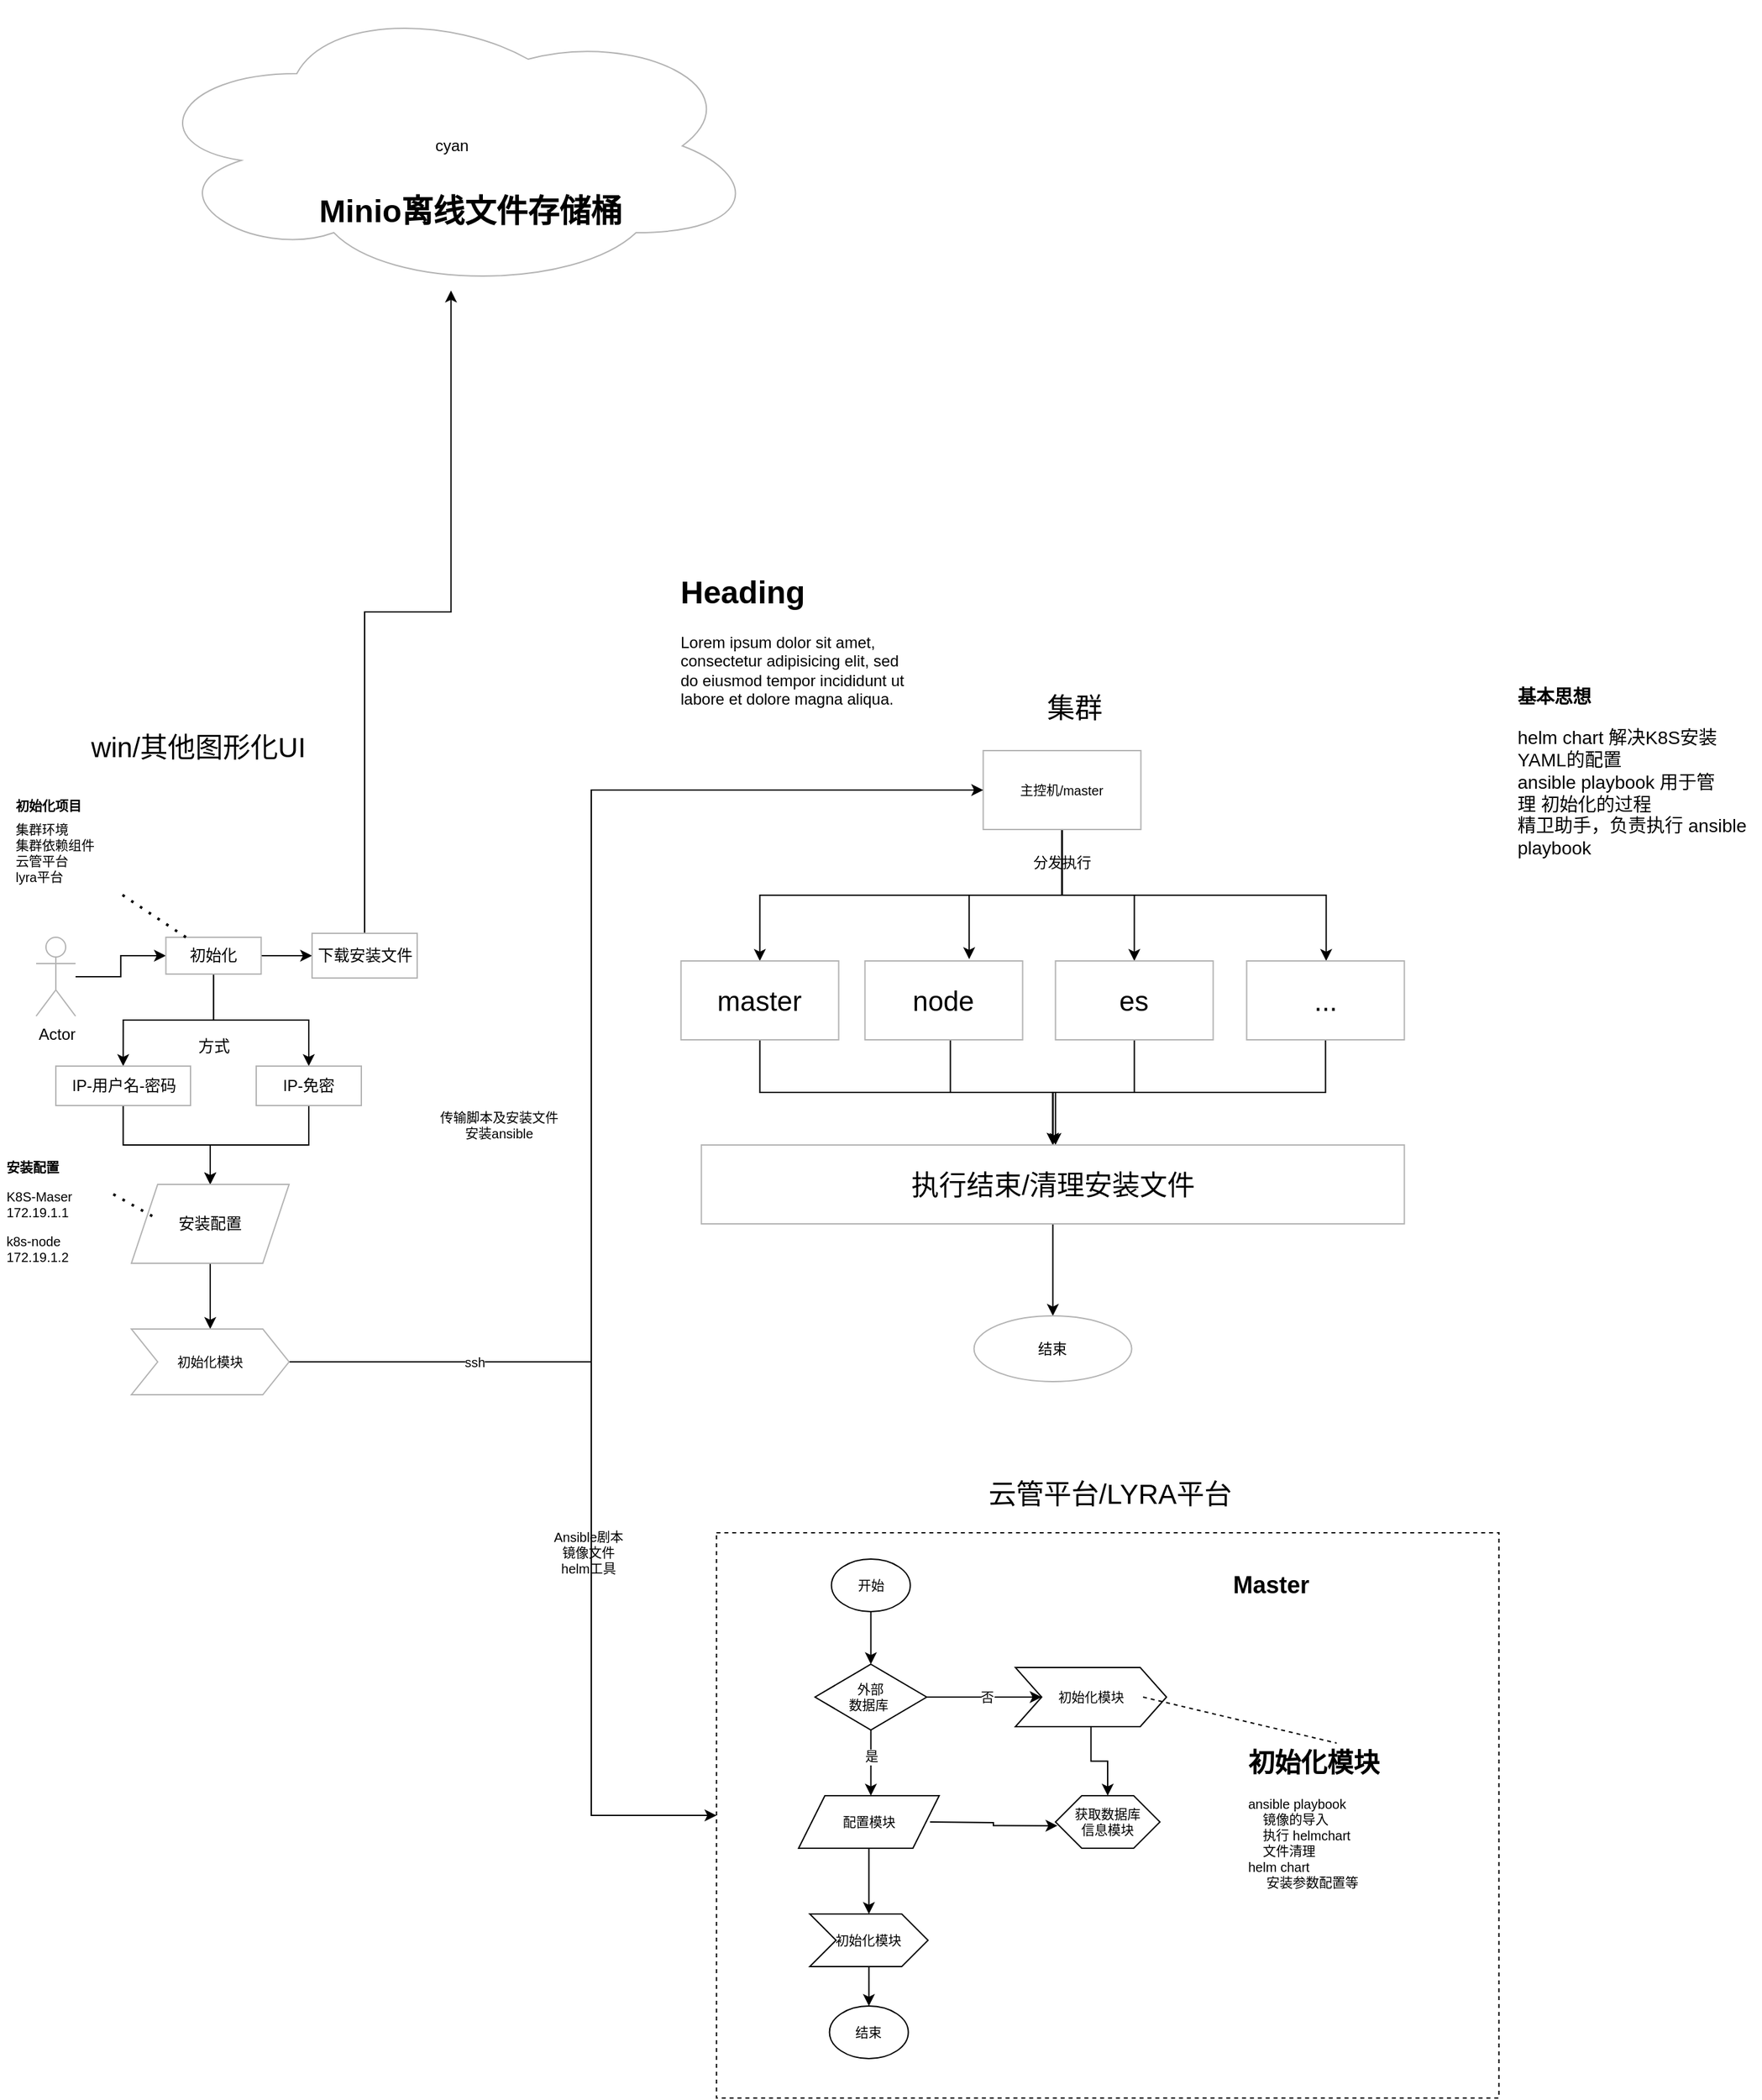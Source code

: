 <mxfile version="20.8.19" type="github">
  <diagram id="rCTj0MCx4Ofzy-mjGSed" name="第 1 页">
    <mxGraphModel dx="2391" dy="-3550" grid="1" gridSize="10" guides="1" tooltips="1" connect="1" arrows="1" fold="1" page="1" pageScale="1" pageWidth="827" pageHeight="1169" background="#FFFFFF" math="0" shadow="0">
      <root>
        <mxCell id="0" />
        <mxCell id="1" parent="0" />
        <mxCell id="69FnCZtDJT8fpM_irl-X-1" value="" style="rounded=0;whiteSpace=wrap;html=1;fontSize=10;dashed=1;" parent="1" vertex="1">
          <mxGeometry x="805.29" y="5955" width="595.5" height="430" as="geometry" />
        </mxCell>
        <mxCell id="69FnCZtDJT8fpM_irl-X-2" value="cyan" style="ellipse;shape=cloud;whiteSpace=wrap;html=1;strokeColor=#B3B3B3;" parent="1" vertex="1">
          <mxGeometry x="368.5" y="4790" width="469.5" height="220" as="geometry" />
        </mxCell>
        <mxCell id="69FnCZtDJT8fpM_irl-X-3" style="edgeStyle=orthogonalEdgeStyle;rounded=0;orthogonalLoop=1;jettySize=auto;html=1;entryX=0;entryY=0.5;entryDx=0;entryDy=0;" parent="1" source="69FnCZtDJT8fpM_irl-X-4" target="69FnCZtDJT8fpM_irl-X-8" edge="1">
          <mxGeometry relative="1" as="geometry" />
        </mxCell>
        <mxCell id="69FnCZtDJT8fpM_irl-X-4" value="Actor" style="shape=umlActor;verticalLabelPosition=bottom;verticalAlign=top;html=1;outlineConnect=0;strokeColor=#B3B3B3;" parent="1" vertex="1">
          <mxGeometry x="287.5" y="5502" width="30" height="60" as="geometry" />
        </mxCell>
        <mxCell id="69FnCZtDJT8fpM_irl-X-5" style="edgeStyle=orthogonalEdgeStyle;rounded=0;orthogonalLoop=1;jettySize=auto;html=1;entryX=0.5;entryY=0;entryDx=0;entryDy=0;" parent="1" source="69FnCZtDJT8fpM_irl-X-8" target="69FnCZtDJT8fpM_irl-X-10" edge="1">
          <mxGeometry relative="1" as="geometry">
            <mxPoint x="422.529" y="5562" as="targetPoint" />
          </mxGeometry>
        </mxCell>
        <mxCell id="69FnCZtDJT8fpM_irl-X-6" style="edgeStyle=orthogonalEdgeStyle;rounded=0;orthogonalLoop=1;jettySize=auto;html=1;entryX=0.5;entryY=0;entryDx=0;entryDy=0;" parent="1" source="69FnCZtDJT8fpM_irl-X-8" target="69FnCZtDJT8fpM_irl-X-12" edge="1">
          <mxGeometry relative="1" as="geometry" />
        </mxCell>
        <mxCell id="69FnCZtDJT8fpM_irl-X-7" value="" style="edgeStyle=orthogonalEdgeStyle;rounded=0;orthogonalLoop=1;jettySize=auto;html=1;" parent="1" source="69FnCZtDJT8fpM_irl-X-8" target="69FnCZtDJT8fpM_irl-X-15" edge="1">
          <mxGeometry relative="1" as="geometry" />
        </mxCell>
        <mxCell id="69FnCZtDJT8fpM_irl-X-8" value="初始化" style="rounded=0;whiteSpace=wrap;html=1;strokeColor=#B3B3B3;" parent="1" vertex="1">
          <mxGeometry x="386.25" y="5502" width="72.5" height="28" as="geometry" />
        </mxCell>
        <mxCell id="69FnCZtDJT8fpM_irl-X-9" style="edgeStyle=orthogonalEdgeStyle;rounded=0;orthogonalLoop=1;jettySize=auto;html=1;entryX=0.5;entryY=0;entryDx=0;entryDy=0;" parent="1" source="69FnCZtDJT8fpM_irl-X-10" target="69FnCZtDJT8fpM_irl-X-17" edge="1">
          <mxGeometry relative="1" as="geometry" />
        </mxCell>
        <mxCell id="69FnCZtDJT8fpM_irl-X-10" value="IP-用户名-密码" style="rounded=0;whiteSpace=wrap;html=1;strokeColor=#B3B3B3;" parent="1" vertex="1">
          <mxGeometry x="302.5" y="5600" width="102.5" height="30" as="geometry" />
        </mxCell>
        <mxCell id="69FnCZtDJT8fpM_irl-X-11" style="edgeStyle=orthogonalEdgeStyle;rounded=0;orthogonalLoop=1;jettySize=auto;html=1;entryX=0.5;entryY=0;entryDx=0;entryDy=0;" parent="1" source="69FnCZtDJT8fpM_irl-X-12" target="69FnCZtDJT8fpM_irl-X-17" edge="1">
          <mxGeometry relative="1" as="geometry" />
        </mxCell>
        <mxCell id="69FnCZtDJT8fpM_irl-X-12" value="IP-免密" style="rounded=0;whiteSpace=wrap;html=1;strokeColor=#B3B3B3;" parent="1" vertex="1">
          <mxGeometry x="455" y="5600" width="80" height="30" as="geometry" />
        </mxCell>
        <mxCell id="69FnCZtDJT8fpM_irl-X-13" value="方式" style="text;html=1;strokeColor=none;fillColor=none;align=center;verticalAlign=middle;whiteSpace=wrap;rounded=0;" parent="1" vertex="1">
          <mxGeometry x="392.5" y="5570" width="60" height="30" as="geometry" />
        </mxCell>
        <mxCell id="69FnCZtDJT8fpM_irl-X-14" style="edgeStyle=orthogonalEdgeStyle;rounded=0;orthogonalLoop=1;jettySize=auto;html=1;" parent="1" source="69FnCZtDJT8fpM_irl-X-15" target="69FnCZtDJT8fpM_irl-X-2" edge="1">
          <mxGeometry relative="1" as="geometry" />
        </mxCell>
        <mxCell id="69FnCZtDJT8fpM_irl-X-15" value="下载安装文件" style="whiteSpace=wrap;html=1;strokeColor=#B3B3B3;rounded=0;" parent="1" vertex="1">
          <mxGeometry x="497.5" y="5499" width="80" height="34" as="geometry" />
        </mxCell>
        <mxCell id="69FnCZtDJT8fpM_irl-X-16" style="edgeStyle=orthogonalEdgeStyle;rounded=0;orthogonalLoop=1;jettySize=auto;html=1;entryX=0.5;entryY=0;entryDx=0;entryDy=0;fontSize=10;" parent="1" source="69FnCZtDJT8fpM_irl-X-17" target="69FnCZtDJT8fpM_irl-X-29" edge="1">
          <mxGeometry relative="1" as="geometry" />
        </mxCell>
        <mxCell id="69FnCZtDJT8fpM_irl-X-17" value="安装配置" style="shape=parallelogram;perimeter=parallelogramPerimeter;whiteSpace=wrap;html=1;fixedSize=1;strokeColor=#B3B3B3;" parent="1" vertex="1">
          <mxGeometry x="360" y="5690" width="120" height="60" as="geometry" />
        </mxCell>
        <mxCell id="69FnCZtDJT8fpM_irl-X-18" value="&lt;h1 style=&quot;font-size: 10px;&quot;&gt;安装配置&lt;/h1&gt;&lt;p style=&quot;font-size: 10px;&quot;&gt;K8S-Maser&lt;br style=&quot;font-size: 10px;&quot;&gt;172.19.1.1&lt;/p&gt;&lt;p style=&quot;font-size: 10px;&quot;&gt;k8s-node&lt;br style=&quot;font-size: 10px;&quot;&gt;&lt;span style=&quot;background-color: initial; font-size: 10px;&quot;&gt;172.19.1.2&lt;/span&gt;&lt;/p&gt;" style="text;html=1;strokeColor=none;fillColor=none;spacing=5;spacingTop=-20;overflow=hidden;rounded=0;fontSize=10;" parent="1" vertex="1">
          <mxGeometry x="260" y="5675" width="86.25" height="90" as="geometry" />
        </mxCell>
        <mxCell id="69FnCZtDJT8fpM_irl-X-19" style="edgeStyle=orthogonalEdgeStyle;rounded=0;orthogonalLoop=1;jettySize=auto;html=1;entryX=0.661;entryY=-0.023;entryDx=0;entryDy=0;entryPerimeter=0;fontSize=21;" parent="1" source="69FnCZtDJT8fpM_irl-X-23" target="69FnCZtDJT8fpM_irl-X-36" edge="1">
          <mxGeometry relative="1" as="geometry" />
        </mxCell>
        <mxCell id="69FnCZtDJT8fpM_irl-X-20" style="edgeStyle=orthogonalEdgeStyle;rounded=0;orthogonalLoop=1;jettySize=auto;html=1;entryX=0.5;entryY=0;entryDx=0;entryDy=0;fontSize=21;exitX=0.5;exitY=1;exitDx=0;exitDy=0;" parent="1" source="69FnCZtDJT8fpM_irl-X-23" target="69FnCZtDJT8fpM_irl-X-38" edge="1">
          <mxGeometry relative="1" as="geometry">
            <mxPoint x="998.29" y="5430" as="sourcePoint" />
          </mxGeometry>
        </mxCell>
        <mxCell id="69FnCZtDJT8fpM_irl-X-21" style="edgeStyle=orthogonalEdgeStyle;rounded=0;orthogonalLoop=1;jettySize=auto;html=1;fontSize=21;" parent="1" source="69FnCZtDJT8fpM_irl-X-23" target="69FnCZtDJT8fpM_irl-X-40" edge="1">
          <mxGeometry relative="1" as="geometry">
            <Array as="points">
              <mxPoint x="1068.29" y="5470" />
              <mxPoint x="1269.29" y="5470" />
            </Array>
          </mxGeometry>
        </mxCell>
        <mxCell id="69FnCZtDJT8fpM_irl-X-22" style="edgeStyle=orthogonalEdgeStyle;rounded=0;orthogonalLoop=1;jettySize=auto;html=1;entryX=0.5;entryY=0;entryDx=0;entryDy=0;fontSize=21;" parent="1" source="69FnCZtDJT8fpM_irl-X-23" target="69FnCZtDJT8fpM_irl-X-34" edge="1">
          <mxGeometry relative="1" as="geometry">
            <Array as="points">
              <mxPoint x="1068.29" y="5470" />
              <mxPoint x="838.29" y="5470" />
            </Array>
          </mxGeometry>
        </mxCell>
        <mxCell id="69FnCZtDJT8fpM_irl-X-23" value="主控机/master" style="rounded=0;whiteSpace=wrap;html=1;strokeColor=#B3B3B3;fontSize=10;" parent="1" vertex="1">
          <mxGeometry x="1008.29" y="5360" width="120" height="60" as="geometry" />
        </mxCell>
        <mxCell id="69FnCZtDJT8fpM_irl-X-24" value="" style="endArrow=none;dashed=1;html=1;dashPattern=1 3;strokeWidth=2;rounded=0;fontSize=10;exitX=1;exitY=0.25;exitDx=0;exitDy=0;" parent="1" source="69FnCZtDJT8fpM_irl-X-18" edge="1">
          <mxGeometry width="50" height="50" relative="1" as="geometry">
            <mxPoint x="327.5" y="5765" as="sourcePoint" />
            <mxPoint x="377.5" y="5715" as="targetPoint" />
          </mxGeometry>
        </mxCell>
        <mxCell id="69FnCZtDJT8fpM_irl-X-25" style="edgeStyle=orthogonalEdgeStyle;rounded=0;orthogonalLoop=1;jettySize=auto;html=1;entryX=0;entryY=0.5;entryDx=0;entryDy=0;fontSize=10;" parent="1" source="69FnCZtDJT8fpM_irl-X-29" target="69FnCZtDJT8fpM_irl-X-23" edge="1">
          <mxGeometry relative="1" as="geometry">
            <Array as="points">
              <mxPoint x="710" y="5825" />
              <mxPoint x="710" y="5390" />
            </Array>
          </mxGeometry>
        </mxCell>
        <mxCell id="69FnCZtDJT8fpM_irl-X-27" style="edgeStyle=orthogonalEdgeStyle;rounded=0;orthogonalLoop=1;jettySize=auto;html=1;fontSize=10;entryX=0;entryY=0.5;entryDx=0;entryDy=0;startArrow=none;" parent="1" source="69FnCZtDJT8fpM_irl-X-47" target="69FnCZtDJT8fpM_irl-X-1" edge="1">
          <mxGeometry relative="1" as="geometry">
            <mxPoint x="830" y="6020" as="targetPoint" />
            <Array as="points">
              <mxPoint x="710" y="5825" />
              <mxPoint x="710" y="6170" />
            </Array>
          </mxGeometry>
        </mxCell>
        <mxCell id="69FnCZtDJT8fpM_irl-X-28" value="ssh" style="edgeLabel;html=1;align=center;verticalAlign=middle;resizable=0;points=[];fontSize=10;" parent="69FnCZtDJT8fpM_irl-X-27" vertex="1" connectable="0">
          <mxGeometry x="0.982" relative="1" as="geometry">
            <mxPoint x="-180" y="-345" as="offset" />
          </mxGeometry>
        </mxCell>
        <mxCell id="69FnCZtDJT8fpM_irl-X-29" value="初始化模块" style="shape=step;perimeter=stepPerimeter;whiteSpace=wrap;html=1;fixedSize=1;strokeColor=#B3B3B3;fontSize=10;" parent="1" vertex="1">
          <mxGeometry x="360" y="5800" width="120" height="50" as="geometry" />
        </mxCell>
        <mxCell id="69FnCZtDJT8fpM_irl-X-30" value="传输脚本及安装文件&lt;br&gt;安装ansible" style="text;html=1;strokeColor=none;fillColor=none;align=center;verticalAlign=middle;whiteSpace=wrap;rounded=0;fontSize=10;" parent="1" vertex="1">
          <mxGeometry x="575" y="5630" width="130" height="30" as="geometry" />
        </mxCell>
        <mxCell id="69FnCZtDJT8fpM_irl-X-31" value="win/其他图形化UI" style="text;html=1;strokeColor=none;fillColor=none;align=center;verticalAlign=middle;whiteSpace=wrap;rounded=0;fontSize=21;" parent="1" vertex="1">
          <mxGeometry x="317.5" y="5342" width="186" height="30" as="geometry" />
        </mxCell>
        <mxCell id="69FnCZtDJT8fpM_irl-X-32" value="集群" style="text;html=1;strokeColor=none;fillColor=none;align=center;verticalAlign=middle;whiteSpace=wrap;rounded=0;fontSize=21;" parent="1" vertex="1">
          <mxGeometry x="978.29" y="5312" width="200" height="30" as="geometry" />
        </mxCell>
        <mxCell id="69FnCZtDJT8fpM_irl-X-33" style="edgeStyle=orthogonalEdgeStyle;rounded=0;orthogonalLoop=1;jettySize=auto;html=1;entryX=0.5;entryY=0;entryDx=0;entryDy=0;fontSize=11;" parent="1" source="69FnCZtDJT8fpM_irl-X-34" target="69FnCZtDJT8fpM_irl-X-43" edge="1">
          <mxGeometry relative="1" as="geometry" />
        </mxCell>
        <mxCell id="69FnCZtDJT8fpM_irl-X-34" value="master" style="rounded=0;whiteSpace=wrap;html=1;strokeColor=#B3B3B3;fontSize=21;" parent="1" vertex="1">
          <mxGeometry x="778.29" y="5520" width="120" height="60" as="geometry" />
        </mxCell>
        <mxCell id="69FnCZtDJT8fpM_irl-X-35" style="edgeStyle=orthogonalEdgeStyle;rounded=0;orthogonalLoop=1;jettySize=auto;html=1;fontSize=11;" parent="1" source="69FnCZtDJT8fpM_irl-X-36" edge="1">
          <mxGeometry relative="1" as="geometry">
            <mxPoint x="1063.29" y="5660" as="targetPoint" />
            <Array as="points">
              <mxPoint x="983.29" y="5620" />
              <mxPoint x="1063.29" y="5620" />
            </Array>
          </mxGeometry>
        </mxCell>
        <mxCell id="69FnCZtDJT8fpM_irl-X-36" value="node" style="rounded=0;whiteSpace=wrap;html=1;strokeColor=#B3B3B3;fontSize=21;" parent="1" vertex="1">
          <mxGeometry x="918.29" y="5520" width="120" height="60" as="geometry" />
        </mxCell>
        <mxCell id="69FnCZtDJT8fpM_irl-X-37" style="edgeStyle=orthogonalEdgeStyle;rounded=0;orthogonalLoop=1;jettySize=auto;html=1;entryX=0.5;entryY=0;entryDx=0;entryDy=0;fontSize=11;" parent="1" source="69FnCZtDJT8fpM_irl-X-38" target="69FnCZtDJT8fpM_irl-X-43" edge="1">
          <mxGeometry relative="1" as="geometry" />
        </mxCell>
        <mxCell id="69FnCZtDJT8fpM_irl-X-38" value="es" style="rounded=0;whiteSpace=wrap;html=1;strokeColor=#B3B3B3;fontSize=21;" parent="1" vertex="1">
          <mxGeometry x="1063.29" y="5520" width="120" height="60" as="geometry" />
        </mxCell>
        <mxCell id="69FnCZtDJT8fpM_irl-X-39" style="edgeStyle=orthogonalEdgeStyle;rounded=0;orthogonalLoop=1;jettySize=auto;html=1;entryX=0.5;entryY=0;entryDx=0;entryDy=0;fontSize=11;" parent="1" source="69FnCZtDJT8fpM_irl-X-40" target="69FnCZtDJT8fpM_irl-X-43" edge="1">
          <mxGeometry relative="1" as="geometry" />
        </mxCell>
        <mxCell id="69FnCZtDJT8fpM_irl-X-40" value="..." style="rounded=0;whiteSpace=wrap;html=1;strokeColor=#B3B3B3;fontSize=21;" parent="1" vertex="1">
          <mxGeometry x="1208.79" y="5520" width="120" height="60" as="geometry" />
        </mxCell>
        <mxCell id="69FnCZtDJT8fpM_irl-X-41" value="分发执行" style="text;html=1;strokeColor=none;fillColor=none;align=center;verticalAlign=middle;whiteSpace=wrap;rounded=0;fontSize=11;" parent="1" vertex="1">
          <mxGeometry x="984.79" y="5430" width="167" height="30" as="geometry" />
        </mxCell>
        <mxCell id="69FnCZtDJT8fpM_irl-X-42" style="edgeStyle=orthogonalEdgeStyle;rounded=0;orthogonalLoop=1;jettySize=auto;html=1;entryX=0.5;entryY=0;entryDx=0;entryDy=0;fontSize=11;" parent="1" source="69FnCZtDJT8fpM_irl-X-43" target="69FnCZtDJT8fpM_irl-X-44" edge="1">
          <mxGeometry relative="1" as="geometry" />
        </mxCell>
        <mxCell id="69FnCZtDJT8fpM_irl-X-43" value="执行结束/清理安装文件" style="rounded=0;whiteSpace=wrap;html=1;strokeColor=#B3B3B3;fontSize=21;" parent="1" vertex="1">
          <mxGeometry x="793.79" y="5660" width="535" height="60" as="geometry" />
        </mxCell>
        <mxCell id="69FnCZtDJT8fpM_irl-X-44" value="结束" style="ellipse;whiteSpace=wrap;html=1;strokeColor=#B3B3B3;fontSize=11;" parent="1" vertex="1">
          <mxGeometry x="1001.29" y="5790" width="120" height="50" as="geometry" />
        </mxCell>
        <mxCell id="69FnCZtDJT8fpM_irl-X-45" value="&lt;h1 style=&quot;font-size: 10px;&quot;&gt;初始化项目&lt;/h1&gt;&lt;div style=&quot;font-size: 10px;&quot;&gt;集群环境&lt;/div&gt;&lt;div style=&quot;font-size: 10px;&quot;&gt;集群依赖组件&lt;/div&gt;&lt;div style=&quot;font-size: 10px;&quot;&gt;云管平台&lt;/div&gt;&lt;div style=&quot;font-size: 10px;&quot;&gt;lyra平台&lt;/div&gt;" style="text;html=1;strokeColor=none;fillColor=none;spacing=5;spacingTop=-20;whiteSpace=wrap;overflow=hidden;rounded=0;fontSize=10;" parent="1" vertex="1">
          <mxGeometry x="266.88" y="5400" width="83.12" height="80" as="geometry" />
        </mxCell>
        <mxCell id="69FnCZtDJT8fpM_irl-X-46" value="" style="endArrow=none;dashed=1;html=1;dashPattern=1 3;strokeWidth=2;rounded=0;fontSize=10;" parent="1" source="69FnCZtDJT8fpM_irl-X-8" target="69FnCZtDJT8fpM_irl-X-45" edge="1">
          <mxGeometry width="50" height="50" relative="1" as="geometry">
            <mxPoint x="330" y="5500" as="sourcePoint" />
            <mxPoint x="380" y="5450" as="targetPoint" />
          </mxGeometry>
        </mxCell>
        <mxCell id="69FnCZtDJT8fpM_irl-X-48" value="云管平台/LYRA平台" style="text;html=1;strokeColor=none;fillColor=none;align=center;verticalAlign=middle;whiteSpace=wrap;rounded=0;fontSize=21;" parent="1" vertex="1">
          <mxGeometry x="1004.79" y="5910" width="200" height="30" as="geometry" />
        </mxCell>
        <mxCell id="69FnCZtDJT8fpM_irl-X-49" style="edgeStyle=orthogonalEdgeStyle;rounded=0;orthogonalLoop=1;jettySize=auto;html=1;fontSize=10;" parent="1" source="69FnCZtDJT8fpM_irl-X-53" edge="1">
          <mxGeometry relative="1" as="geometry">
            <mxPoint x="922.79" y="6155" as="targetPoint" />
          </mxGeometry>
        </mxCell>
        <mxCell id="69FnCZtDJT8fpM_irl-X-50" value="是" style="edgeLabel;html=1;align=center;verticalAlign=middle;resizable=0;points=[];fontSize=10;" parent="69FnCZtDJT8fpM_irl-X-49" vertex="1" connectable="0">
          <mxGeometry x="0.779" y="-1" relative="1" as="geometry">
            <mxPoint x="1" y="-25" as="offset" />
          </mxGeometry>
        </mxCell>
        <mxCell id="69FnCZtDJT8fpM_irl-X-51" style="edgeStyle=orthogonalEdgeStyle;rounded=0;orthogonalLoop=1;jettySize=auto;html=1;fontSize=10;entryX=0;entryY=0.5;entryDx=0;entryDy=0;" parent="1" source="69FnCZtDJT8fpM_irl-X-53" target="69FnCZtDJT8fpM_irl-X-55" edge="1">
          <mxGeometry relative="1" as="geometry">
            <mxPoint x="1047.29" y="6080.067" as="targetPoint" />
          </mxGeometry>
        </mxCell>
        <mxCell id="69FnCZtDJT8fpM_irl-X-52" value="否" style="edgeLabel;html=1;align=center;verticalAlign=middle;resizable=0;points=[];fontSize=10;" parent="69FnCZtDJT8fpM_irl-X-51" vertex="1" connectable="0">
          <mxGeometry x="0.86" y="-1" relative="1" as="geometry">
            <mxPoint x="-36" y="-1" as="offset" />
          </mxGeometry>
        </mxCell>
        <mxCell id="69FnCZtDJT8fpM_irl-X-53" value="外部&lt;br&gt;数据库&amp;nbsp;" style="rhombus;whiteSpace=wrap;html=1;fontSize=10;" parent="1" vertex="1">
          <mxGeometry x="880.29" y="6055" width="85" height="50" as="geometry" />
        </mxCell>
        <mxCell id="69FnCZtDJT8fpM_irl-X-54" style="edgeStyle=orthogonalEdgeStyle;rounded=0;orthogonalLoop=1;jettySize=auto;html=1;entryX=0.5;entryY=0;entryDx=0;entryDy=0;fontSize=10;" parent="1" source="69FnCZtDJT8fpM_irl-X-55" target="69FnCZtDJT8fpM_irl-X-58" edge="1">
          <mxGeometry relative="1" as="geometry" />
        </mxCell>
        <mxCell id="69FnCZtDJT8fpM_irl-X-55" value="初始化模块" style="shape=step;perimeter=stepPerimeter;whiteSpace=wrap;html=1;fixedSize=1;fontSize=10;" parent="1" vertex="1">
          <mxGeometry x="1032.79" y="6057.5" width="115" height="45" as="geometry" />
        </mxCell>
        <mxCell id="69FnCZtDJT8fpM_irl-X-56" value="&lt;h1&gt;初始化模块&lt;/h1&gt;&lt;p&gt;ansible playbook&lt;br&gt;&amp;nbsp; &amp;nbsp; 镜像的导入&lt;br&gt;&amp;nbsp; &amp;nbsp; 执行 helmchart&lt;br&gt;&amp;nbsp; &amp;nbsp; 文件清理&lt;br&gt;helm chart&amp;nbsp;&lt;br&gt;&amp;nbsp; &amp;nbsp; &amp;nbsp;安装参数配置等&amp;nbsp;&lt;br&gt;&lt;br&gt;&lt;br&gt;&lt;/p&gt;" style="text;html=1;strokeColor=none;fillColor=none;spacing=5;spacingTop=-20;whiteSpace=wrap;overflow=hidden;rounded=0;fontSize=10;" parent="1" vertex="1">
          <mxGeometry x="1204.79" y="6115" width="145" height="130" as="geometry" />
        </mxCell>
        <mxCell id="69FnCZtDJT8fpM_irl-X-57" style="edgeStyle=orthogonalEdgeStyle;rounded=0;orthogonalLoop=1;jettySize=auto;html=1;entryX=0.019;entryY=0.571;entryDx=0;entryDy=0;entryPerimeter=0;fontSize=10;" parent="1" target="69FnCZtDJT8fpM_irl-X-58" edge="1">
          <mxGeometry relative="1" as="geometry">
            <mxPoint x="967.79" y="6175" as="sourcePoint" />
          </mxGeometry>
        </mxCell>
        <mxCell id="69FnCZtDJT8fpM_irl-X-58" value="获取数据库&lt;br&gt;信息模块" style="shape=hexagon;perimeter=hexagonPerimeter2;whiteSpace=wrap;html=1;fixedSize=1;fontSize=10;" parent="1" vertex="1">
          <mxGeometry x="1063.29" y="6155" width="79.5" height="40" as="geometry" />
        </mxCell>
        <mxCell id="69FnCZtDJT8fpM_irl-X-59" style="edgeStyle=orthogonalEdgeStyle;rounded=0;orthogonalLoop=1;jettySize=auto;html=1;fontSize=10;" parent="1" source="69FnCZtDJT8fpM_irl-X-60" target="69FnCZtDJT8fpM_irl-X-63" edge="1">
          <mxGeometry relative="1" as="geometry" />
        </mxCell>
        <mxCell id="69FnCZtDJT8fpM_irl-X-60" value="配置模块" style="shape=parallelogram;perimeter=parallelogramPerimeter;whiteSpace=wrap;html=1;fixedSize=1;fontSize=10;" parent="1" vertex="1">
          <mxGeometry x="867.79" y="6155" width="107" height="40" as="geometry" />
        </mxCell>
        <mxCell id="69FnCZtDJT8fpM_irl-X-61" value="结束" style="ellipse;whiteSpace=wrap;html=1;fontSize=10;" parent="1" vertex="1">
          <mxGeometry x="891.29" y="6315" width="60" height="40" as="geometry" />
        </mxCell>
        <mxCell id="69FnCZtDJT8fpM_irl-X-62" style="edgeStyle=orthogonalEdgeStyle;rounded=0;orthogonalLoop=1;jettySize=auto;html=1;entryX=0.5;entryY=0;entryDx=0;entryDy=0;fontSize=10;" parent="1" source="69FnCZtDJT8fpM_irl-X-63" target="69FnCZtDJT8fpM_irl-X-61" edge="1">
          <mxGeometry relative="1" as="geometry" />
        </mxCell>
        <mxCell id="69FnCZtDJT8fpM_irl-X-63" value="初始化模块" style="shape=step;perimeter=stepPerimeter;whiteSpace=wrap;html=1;fixedSize=1;fontSize=10;" parent="1" vertex="1">
          <mxGeometry x="876.29" y="6245" width="90" height="40" as="geometry" />
        </mxCell>
        <mxCell id="69FnCZtDJT8fpM_irl-X-64" value="" style="endArrow=none;dashed=1;html=1;rounded=0;fontSize=10;entryX=0.5;entryY=0;entryDx=0;entryDy=0;" parent="1" target="69FnCZtDJT8fpM_irl-X-56" edge="1">
          <mxGeometry width="50" height="50" relative="1" as="geometry">
            <mxPoint x="1129.96" y="6080" as="sourcePoint" />
            <mxPoint x="1369.46" y="5995" as="targetPoint" />
          </mxGeometry>
        </mxCell>
        <mxCell id="69FnCZtDJT8fpM_irl-X-65" style="edgeStyle=orthogonalEdgeStyle;rounded=0;orthogonalLoop=1;jettySize=auto;html=1;fontSize=10;" parent="1" source="69FnCZtDJT8fpM_irl-X-66" target="69FnCZtDJT8fpM_irl-X-53" edge="1">
          <mxGeometry relative="1" as="geometry" />
        </mxCell>
        <mxCell id="69FnCZtDJT8fpM_irl-X-66" value="开始" style="ellipse;whiteSpace=wrap;html=1;fontSize=10;" parent="1" vertex="1">
          <mxGeometry x="892.79" y="5975" width="60" height="40" as="geometry" />
        </mxCell>
        <mxCell id="69FnCZtDJT8fpM_irl-X-67" value="Master&amp;nbsp;" style="text;html=1;strokeColor=none;fillColor=none;align=center;verticalAlign=middle;whiteSpace=wrap;rounded=0;dashed=1;fontSize=18;fontStyle=1" parent="1" vertex="1">
          <mxGeometry x="1200.29" y="5980" width="60" height="30" as="geometry" />
        </mxCell>
        <mxCell id="69FnCZtDJT8fpM_irl-X-68" value="&lt;h1 style=&quot;font-size: 14px;&quot;&gt;基本思想&lt;/h1&gt;&lt;p style=&quot;font-size: 14px;&quot;&gt;helm chart&amp;nbsp;解决K8S安装YAML的配置&lt;br style=&quot;font-size: 14px;&quot;&gt;ansible playbook&amp;nbsp;用于管理&amp;nbsp;初始化的过程&amp;nbsp;&lt;br&gt;精卫助手，负责执行 ansible playbook&amp;nbsp;&lt;/p&gt;" style="text;html=1;strokeColor=none;fillColor=none;spacing=5;spacingTop=-20;whiteSpace=wrap;overflow=hidden;rounded=0;fontSize=14;" parent="1" vertex="1">
          <mxGeometry x="1410" y="5312" width="190" height="130" as="geometry" />
        </mxCell>
        <mxCell id="CgAAJdqawIcjBNMO147y-1" value="&lt;h1&gt;Heading&lt;/h1&gt;&lt;p&gt;Lorem ipsum dolor sit amet, consectetur adipisicing elit, sed do eiusmod tempor incididunt ut labore et dolore magna aliqua.&lt;/p&gt;" style="text;html=1;strokeColor=none;fillColor=none;spacing=5;spacingTop=-20;whiteSpace=wrap;overflow=hidden;rounded=0;" vertex="1" parent="1">
          <mxGeometry x="773.29" y="5220" width="190" height="120" as="geometry" />
        </mxCell>
        <mxCell id="CgAAJdqawIcjBNMO147y-2" value="&lt;h1&gt;Minio离线文件存储桶&lt;/h1&gt;&lt;p&gt;&lt;br&gt;&lt;/p&gt;" style="text;html=1;strokeColor=none;fillColor=none;spacing=5;spacingTop=-20;whiteSpace=wrap;overflow=hidden;rounded=0;" vertex="1" parent="1">
          <mxGeometry x="497.5" y="4930" width="337.5" height="70" as="geometry" />
        </mxCell>
        <mxCell id="69FnCZtDJT8fpM_irl-X-47" value="Ansible剧本&lt;br&gt;镜像文件&lt;br&gt;helm工具" style="text;html=1;strokeColor=none;fillColor=none;align=center;verticalAlign=middle;whiteSpace=wrap;rounded=0;fontSize=10;" parent="1" vertex="1">
          <mxGeometry x="643.29" y="5940" width="130" height="60" as="geometry" />
        </mxCell>
      </root>
    </mxGraphModel>
  </diagram>
</mxfile>
